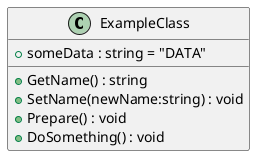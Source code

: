 @startuml
class ExampleClass {
    + someData : string = "DATA"
    + GetName() : string
    + SetName(newName:string) : void
    + Prepare() : void
    + DoSomething() : void
}
@enduml

